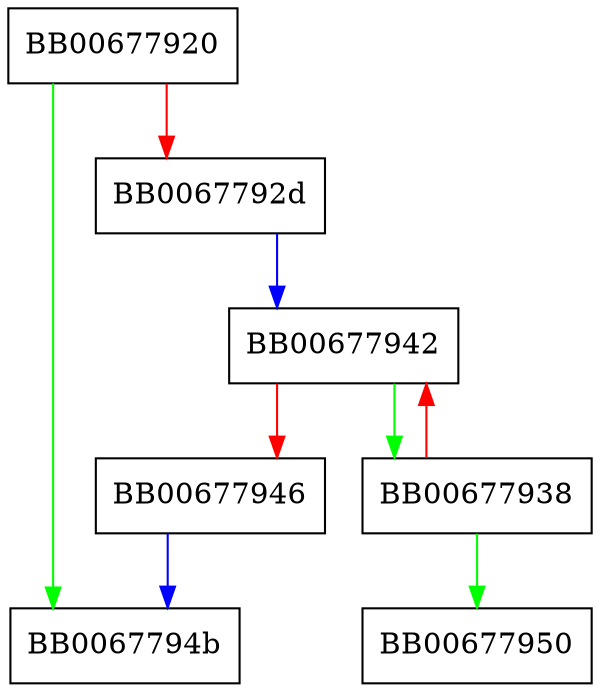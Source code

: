 digraph X509_REQ_extension_nid {
  node [shape="box"];
  graph [splines=ortho];
  BB00677920 -> BB0067794b [color="green"];
  BB00677920 -> BB0067792d [color="red"];
  BB0067792d -> BB00677942 [color="blue"];
  BB00677938 -> BB00677950 [color="green"];
  BB00677938 -> BB00677942 [color="red"];
  BB00677942 -> BB00677938 [color="green"];
  BB00677942 -> BB00677946 [color="red"];
  BB00677946 -> BB0067794b [color="blue"];
}